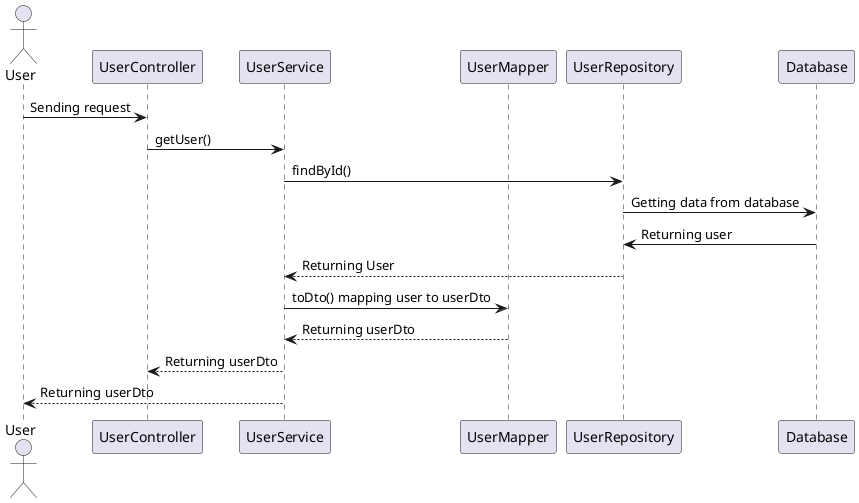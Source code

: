 @startuml

actor User as U
participant "UserController" as UC
participant "UserService" as US
participant "UserMapper" as UM
participant "UserRepository" as UR
participant "Database" as DB

U -> UC : Sending request
UC -> US : getUser()
US -> UR : findById()
UR -> DB : Getting data from database
DB -> UR : Returning user
UR --> US : Returning User
US -> UM : toDto() mapping user to userDto
UM --> US : Returning userDto
US --> UC : Returning userDto
US --> U : Returning userDto

@enduml